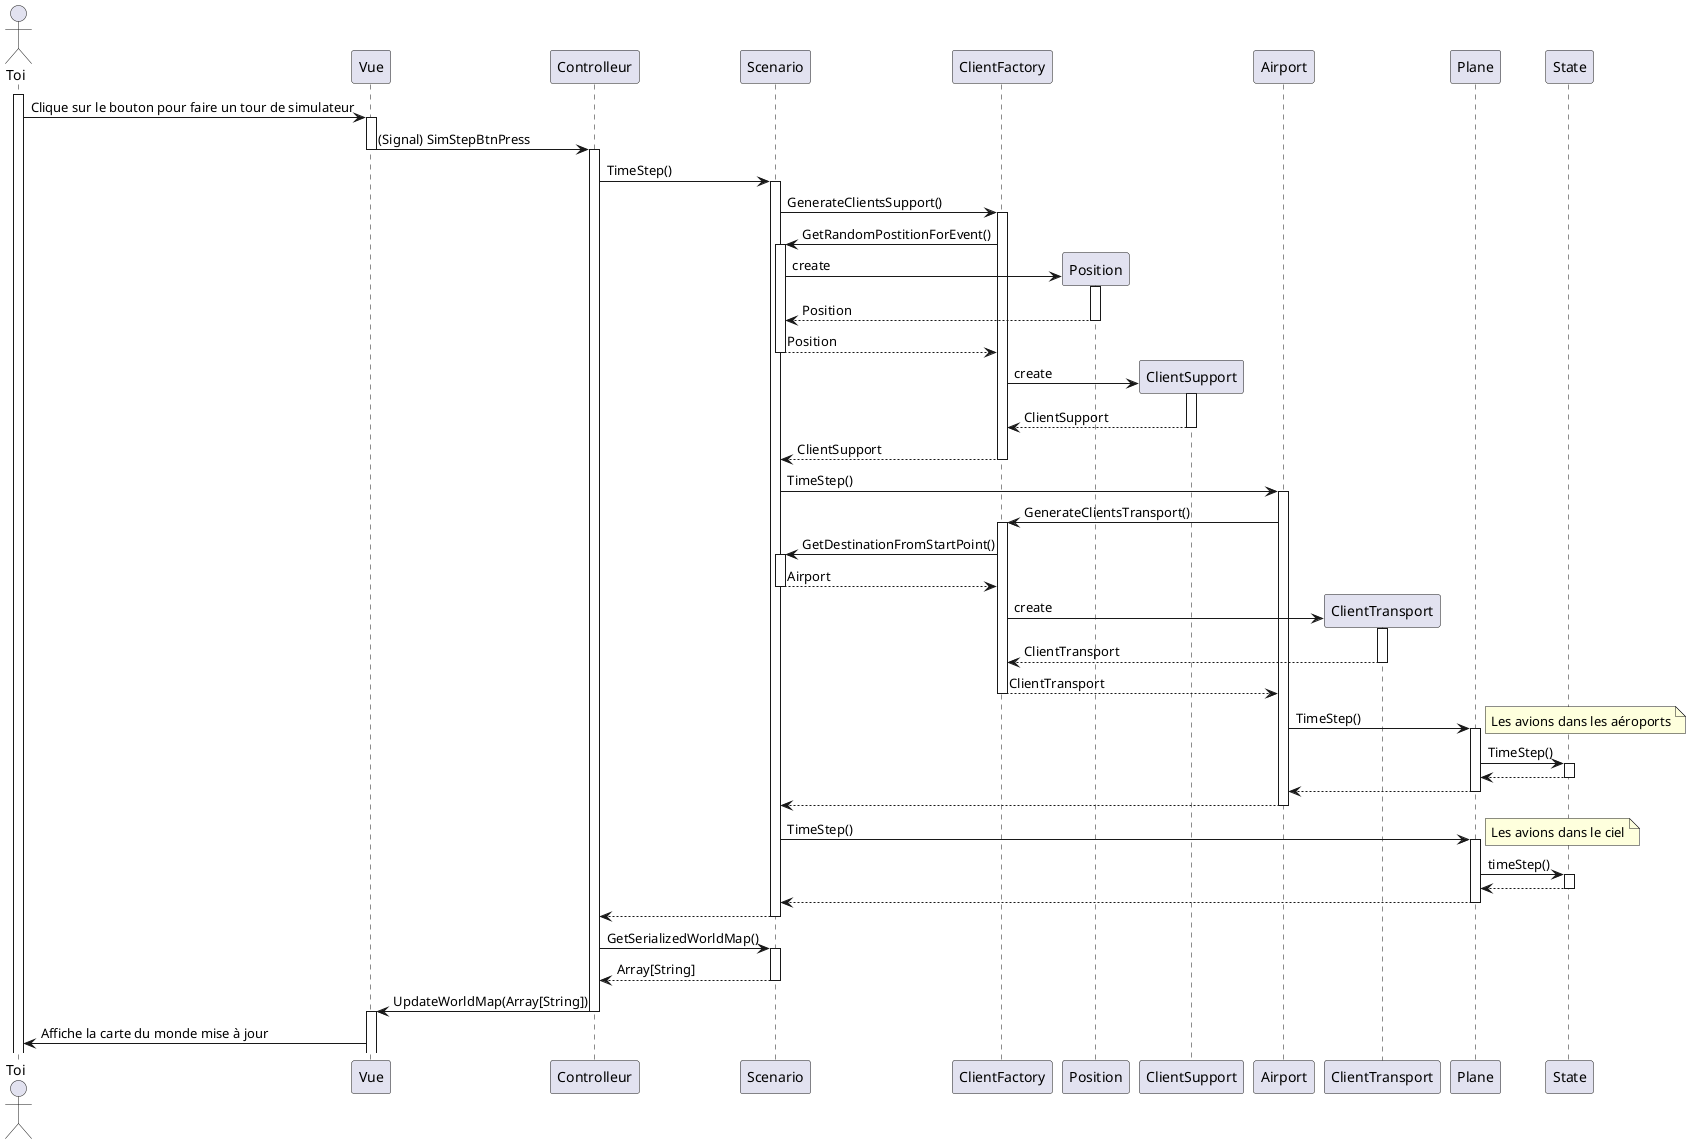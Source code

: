 @startuml

actor Toi
activate Toi
Toi -> Vue : Clique sur le bouton pour faire un tour de simulateur

activate Vue
Vue -> Controlleur : (Signal) SimStepBtnPress
deactivate Vue

activate Controlleur
Controlleur -> Scenario : TimeStep()
activate Scenario

Scenario -> ClientFactory : GenerateClientsSupport()
activate ClientFactory
ClientFactory -> Scenario : GetRandomPostitionForEvent()
activate Scenario

Scenario -> Position ** : create
activate Position
return Position
return Position

ClientFactory -> ClientSupport ** : create
activate ClientSupport

return ClientSupport
return ClientSupport

Scenario -> Airport : TimeStep()
activate Airport

Airport -> ClientFactory : GenerateClientsTransport()
activate ClientFactory
ClientFactory -> Scenario : GetDestinationFromStartPoint()
activate Scenario
return Airport

ClientFactory -> ClientTransport ** : create
activate ClientTransport
return ClientTransport
return ClientTransport

Airport -> Plane : TimeStep()
note right : Les avions dans les aéroports
activate Plane
Plane -> State : TimeStep()
activate State

return 
return 
return 

Scenario -> Plane : TimeStep()
note right : Les avions dans le ciel
activate Plane
Plane -> State : timeStep()
activate State

return 
return 
return

Controlleur -> Scenario : GetSerializedWorldMap()
activate Scenario
return Array[String]

Controlleur -> Vue : UpdateWorldMap(Array[String])
deactivate Controlleur
activate Vue

Vue -> Toi : Affiche la carte du monde mise à jour


